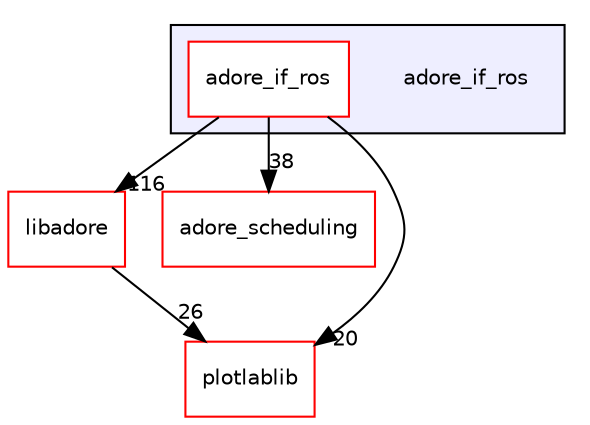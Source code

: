 digraph "/home/fascar/temp/adore/adore_if_ros" {
  compound=true
  node [ fontsize="10", fontname="Helvetica"];
  edge [ labelfontsize="10", labelfontname="Helvetica"];
  subgraph clusterdir_ea393da78a52787363d9c069b837d71c {
    graph [ bgcolor="#eeeeff", pencolor="black", label="" URL="dir_ea393da78a52787363d9c069b837d71c.html"];
    dir_ea393da78a52787363d9c069b837d71c [shape=plaintext label="adore_if_ros"];
  dir_7513d58817f953f5027249008b56698c [shape=box label="adore_if_ros" fillcolor="white" style="filled" color="red" URL="dir_7513d58817f953f5027249008b56698c.html"];
  }
  dir_00929dca45ec76ed6859584482da2a34 [shape=box label="libadore" fillcolor="white" style="filled" color="red" URL="dir_00929dca45ec76ed6859584482da2a34.html"];
  dir_7138404cf228e46fcedf986e3a17d1a6 [shape=box label="adore_scheduling" fillcolor="white" style="filled" color="red" URL="dir_7138404cf228e46fcedf986e3a17d1a6.html"];
  dir_18b2dfb3931f9961b4b7423d99338341 [shape=box label="plotlablib" fillcolor="white" style="filled" color="red" URL="dir_18b2dfb3931f9961b4b7423d99338341.html"];
  dir_7513d58817f953f5027249008b56698c->dir_00929dca45ec76ed6859584482da2a34 [headlabel="116", labeldistance=1.5 headhref="dir_000004_000036.html"];
  dir_7513d58817f953f5027249008b56698c->dir_7138404cf228e46fcedf986e3a17d1a6 [headlabel="38", labeldistance=1.5 headhref="dir_000004_000013.html"];
  dir_7513d58817f953f5027249008b56698c->dir_18b2dfb3931f9961b4b7423d99338341 [headlabel="20", labeldistance=1.5 headhref="dir_000004_000099.html"];
  dir_00929dca45ec76ed6859584482da2a34->dir_18b2dfb3931f9961b4b7423d99338341 [headlabel="26", labeldistance=1.5 headhref="dir_000036_000099.html"];
}
